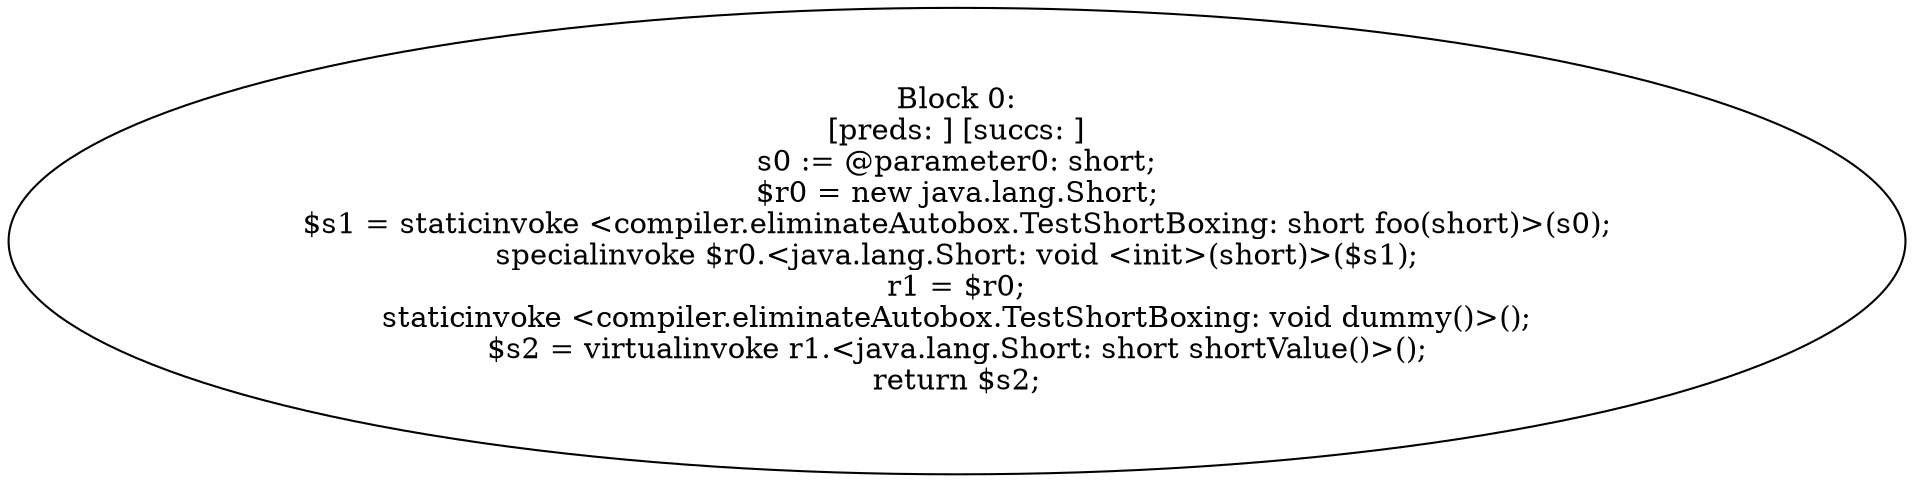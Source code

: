 digraph "unitGraph" {
    "Block 0:
[preds: ] [succs: ]
s0 := @parameter0: short;
$r0 = new java.lang.Short;
$s1 = staticinvoke <compiler.eliminateAutobox.TestShortBoxing: short foo(short)>(s0);
specialinvoke $r0.<java.lang.Short: void <init>(short)>($s1);
r1 = $r0;
staticinvoke <compiler.eliminateAutobox.TestShortBoxing: void dummy()>();
$s2 = virtualinvoke r1.<java.lang.Short: short shortValue()>();
return $s2;
"
}
